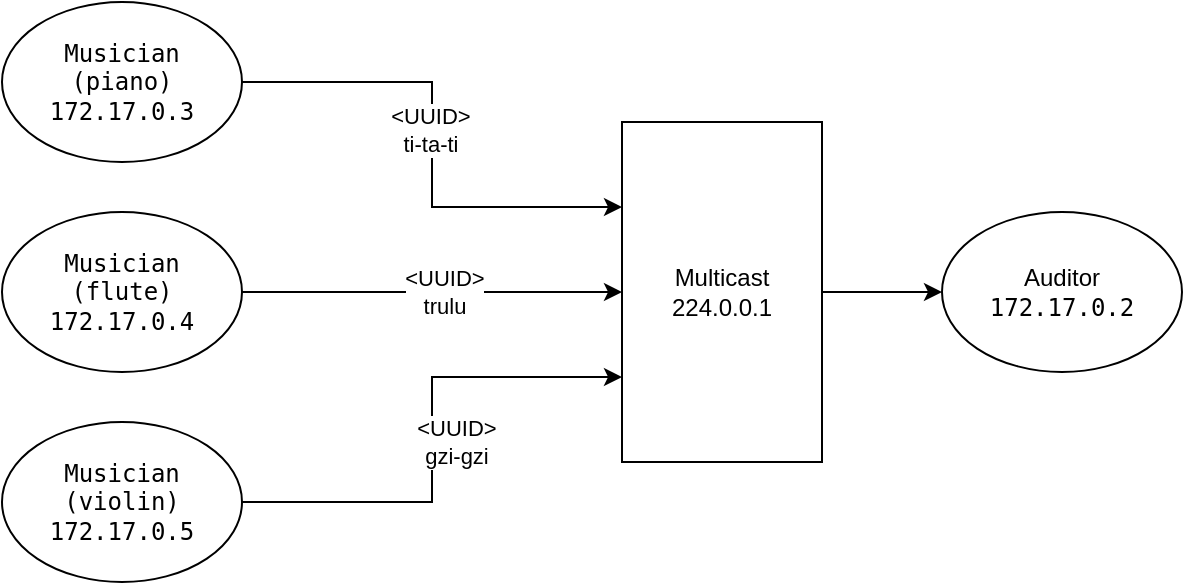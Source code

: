 <mxfile version="16.5.1" type="device"><diagram id="1Q39Mya7syNz1QQUA9_d" name="Page-1"><mxGraphModel dx="1038" dy="483" grid="1" gridSize="10" guides="1" tooltips="1" connect="1" arrows="1" fold="1" page="1" pageScale="1" pageWidth="1169" pageHeight="827" math="0" shadow="0"><root><mxCell id="0"/><mxCell id="1" parent="0"/><mxCell id="R9b3S6hgocrfVkhRwfQa-1" value="&lt;div&gt;Auditor&lt;/div&gt;&lt;span style=&quot;font-family: monospace&quot;&gt;&lt;span style=&quot;color: #000000 ; background-color: #ffffff&quot;&gt;172.17.0.2&lt;/span&gt;&lt;br&gt;&lt;/span&gt;" style="ellipse;whiteSpace=wrap;html=1;" vertex="1" parent="1"><mxGeometry x="560" y="205" width="120" height="80" as="geometry"/></mxCell><mxCell id="R9b3S6hgocrfVkhRwfQa-5" style="edgeStyle=orthogonalEdgeStyle;rounded=0;orthogonalLoop=1;jettySize=auto;html=1;exitX=1;exitY=0.5;exitDx=0;exitDy=0;entryX=0;entryY=0.5;entryDx=0;entryDy=0;" edge="1" parent="1" source="R9b3S6hgocrfVkhRwfQa-2" target="R9b3S6hgocrfVkhRwfQa-13"><mxGeometry relative="1" as="geometry"><mxPoint x="450" y="190" as="targetPoint"/></mxGeometry></mxCell><mxCell id="R9b3S6hgocrfVkhRwfQa-10" value="&lt;div&gt;&lt;br&gt;&lt;/div&gt;" style="edgeLabel;html=1;align=center;verticalAlign=middle;resizable=0;points=[];" vertex="1" connectable="0" parent="R9b3S6hgocrfVkhRwfQa-5"><mxGeometry x="-0.302" y="-3" relative="1" as="geometry"><mxPoint as="offset"/></mxGeometry></mxCell><mxCell id="R9b3S6hgocrfVkhRwfQa-11" value="&amp;lt;UUID&amp;gt;&lt;div&gt;trulu&lt;/div&gt;" style="edgeLabel;html=1;align=center;verticalAlign=middle;resizable=0;points=[];" vertex="1" connectable="0" parent="R9b3S6hgocrfVkhRwfQa-5"><mxGeometry x="-0.172" relative="1" as="geometry"><mxPoint x="22" as="offset"/></mxGeometry></mxCell><mxCell id="R9b3S6hgocrfVkhRwfQa-2" value="&lt;span style=&quot;font-family: monospace&quot;&gt;&lt;span style=&quot;color: #000000 ; background-color: #ffffff&quot;&gt;Musician&lt;br&gt;(flute)&lt;br&gt;172.17.0.4&lt;/span&gt;&lt;/span&gt;" style="ellipse;whiteSpace=wrap;html=1;" vertex="1" parent="1"><mxGeometry x="90" y="205" width="120" height="80" as="geometry"/></mxCell><mxCell id="R9b3S6hgocrfVkhRwfQa-15" style="edgeStyle=orthogonalEdgeStyle;rounded=0;orthogonalLoop=1;jettySize=auto;html=1;exitX=1;exitY=0.5;exitDx=0;exitDy=0;entryX=0;entryY=0.5;entryDx=0;entryDy=0;" edge="1" parent="1" source="R9b3S6hgocrfVkhRwfQa-13" target="R9b3S6hgocrfVkhRwfQa-1"><mxGeometry relative="1" as="geometry"/></mxCell><mxCell id="R9b3S6hgocrfVkhRwfQa-13" value="Multicast&lt;br&gt;224.0.0.1" style="rounded=0;whiteSpace=wrap;html=1;" vertex="1" parent="1"><mxGeometry x="400" y="160" width="100" height="170" as="geometry"/></mxCell><mxCell id="R9b3S6hgocrfVkhRwfQa-16" style="edgeStyle=orthogonalEdgeStyle;rounded=0;orthogonalLoop=1;jettySize=auto;html=1;exitX=1;exitY=0.5;exitDx=0;exitDy=0;entryX=0;entryY=0.75;entryDx=0;entryDy=0;" edge="1" parent="1" source="R9b3S6hgocrfVkhRwfQa-14" target="R9b3S6hgocrfVkhRwfQa-13"><mxGeometry relative="1" as="geometry"/></mxCell><mxCell id="R9b3S6hgocrfVkhRwfQa-17" value="&amp;lt;UUID&amp;gt;&lt;br&gt;gzi-gzi&lt;br&gt;&lt;code&gt;&lt;/code&gt;" style="edgeLabel;html=1;align=center;verticalAlign=middle;resizable=0;points=[];" vertex="1" connectable="0" parent="R9b3S6hgocrfVkhRwfQa-16"><mxGeometry x="-0.332" relative="1" as="geometry"><mxPoint x="22" y="-30" as="offset"/></mxGeometry></mxCell><mxCell id="R9b3S6hgocrfVkhRwfQa-14" value="&lt;span style=&quot;font-family: monospace&quot;&gt;&lt;span style=&quot;color: #000000 ; background-color: #ffffff&quot;&gt;Musician (violin)&lt;br&gt;172.17.0.5&lt;/span&gt;&lt;/span&gt;" style="ellipse;whiteSpace=wrap;html=1;" vertex="1" parent="1"><mxGeometry x="90" y="310" width="120" height="80" as="geometry"/></mxCell><mxCell id="R9b3S6hgocrfVkhRwfQa-21" style="edgeStyle=orthogonalEdgeStyle;rounded=0;orthogonalLoop=1;jettySize=auto;html=1;exitX=1;exitY=0.5;exitDx=0;exitDy=0;entryX=0;entryY=0.25;entryDx=0;entryDy=0;" edge="1" parent="1" source="R9b3S6hgocrfVkhRwfQa-20" target="R9b3S6hgocrfVkhRwfQa-13"><mxGeometry relative="1" as="geometry"/></mxCell><mxCell id="R9b3S6hgocrfVkhRwfQa-22" value="&amp;lt;UUID&amp;gt;&lt;div&gt;ti-ta-ti&lt;/div&gt;" style="edgeLabel;html=1;align=center;verticalAlign=middle;resizable=0;points=[];" vertex="1" connectable="0" parent="R9b3S6hgocrfVkhRwfQa-21"><mxGeometry x="0.166" y="-1" relative="1" as="geometry"><mxPoint y="-28" as="offset"/></mxGeometry></mxCell><mxCell id="R9b3S6hgocrfVkhRwfQa-20" value="&lt;span style=&quot;font-family: monospace&quot;&gt;&lt;span style=&quot;color: #000000 ; background-color: #ffffff&quot;&gt;Musician&lt;br&gt;(piano)&lt;br&gt;172.17.0.3&lt;/span&gt;&lt;br&gt;&lt;/span&gt;" style="ellipse;whiteSpace=wrap;html=1;" vertex="1" parent="1"><mxGeometry x="90" y="100" width="120" height="80" as="geometry"/></mxCell></root></mxGraphModel></diagram></mxfile>